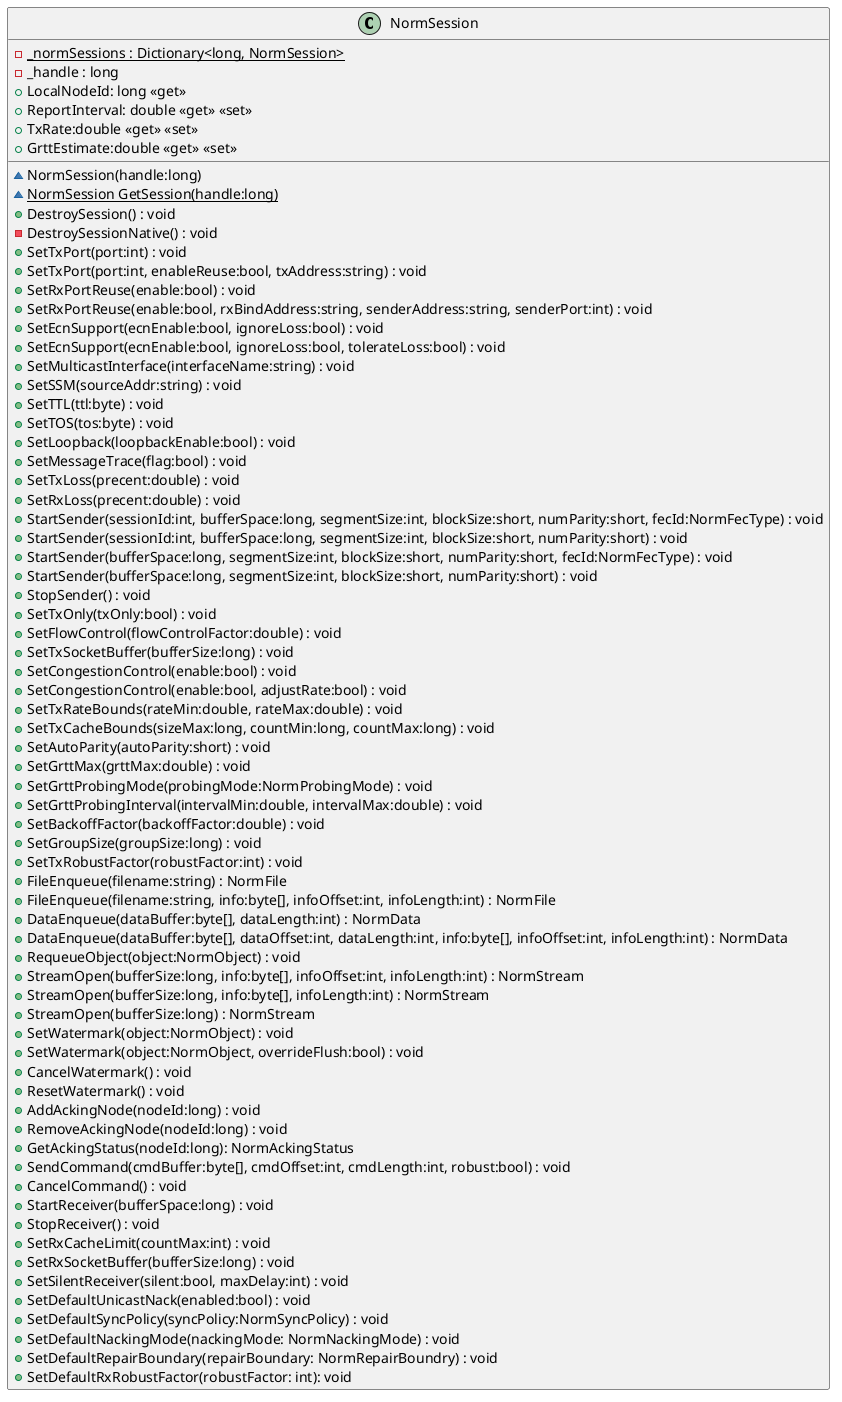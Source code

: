 @startuml
class NormSession {
    {static} -_normSessions : Dictionary<long, NormSession>
    - _handle : long
    ~ NormSession(handle:long)
    {static} ~ NormSession GetSession(handle:long)
    + DestroySession() : void
    - DestroySessionNative() : void
    + LocalNodeId: long <<get>>
    + SetTxPort(port:int) : void
    + SetTxPort(port:int, enableReuse:bool, txAddress:string) : void
    + SetRxPortReuse(enable:bool) : void
    + SetRxPortReuse(enable:bool, rxBindAddress:string, senderAddress:string, senderPort:int) : void
    + SetEcnSupport(ecnEnable:bool, ignoreLoss:bool) : void
    + SetEcnSupport(ecnEnable:bool, ignoreLoss:bool, tolerateLoss:bool) : void
    + SetMulticastInterface(interfaceName:string) : void
    + SetSSM(sourceAddr:string) : void
    + SetTTL(ttl:byte) : void
    + SetTOS(tos:byte) : void
    + SetLoopback(loopbackEnable:bool) : void
    + SetMessageTrace(flag:bool) : void
    + SetTxLoss(precent:double) : void
    + SetRxLoss(precent:double) : void
    + ReportInterval: double <<get>> <<set>>
    + StartSender(sessionId:int, bufferSpace:long, segmentSize:int, blockSize:short, numParity:short, fecId:NormFecType) : void
    + StartSender(sessionId:int, bufferSpace:long, segmentSize:int, blockSize:short, numParity:short) : void
    + StartSender(bufferSpace:long, segmentSize:int, blockSize:short, numParity:short, fecId:NormFecType) : void
    + StartSender(bufferSpace:long, segmentSize:int, blockSize:short, numParity:short) : void
    + StopSender() : void
    + SetTxOnly(txOnly:bool) : void
    + TxRate:double <<get>> <<set>>
    + SetFlowControl(flowControlFactor:double) : void
    + SetTxSocketBuffer(bufferSize:long) : void
    + SetCongestionControl(enable:bool) : void
    + SetCongestionControl(enable:bool, adjustRate:bool) : void
    + SetTxRateBounds(rateMin:double, rateMax:double) : void
    + SetTxCacheBounds(sizeMax:long, countMin:long, countMax:long) : void
    + SetAutoParity(autoParity:short) : void
    + GrttEstimate:double <<get>> <<set>>
    + SetGrttMax(grttMax:double) : void
    + SetGrttProbingMode(probingMode:NormProbingMode) : void
    + SetGrttProbingInterval(intervalMin:double, intervalMax:double) : void
    + SetBackoffFactor(backoffFactor:double) : void
    + SetGroupSize(groupSize:long) : void
    + SetTxRobustFactor(robustFactor:int) : void
    + FileEnqueue(filename:string) : NormFile
    + FileEnqueue(filename:string, info:byte[], infoOffset:int, infoLength:int) : NormFile
    + DataEnqueue(dataBuffer:byte[], dataLength:int) : NormData
    + DataEnqueue(dataBuffer:byte[], dataOffset:int, dataLength:int, info:byte[], infoOffset:int, infoLength:int) : NormData
    + RequeueObject(object:NormObject) : void
    + StreamOpen(bufferSize:long, info:byte[], infoOffset:int, infoLength:int) : NormStream
    + StreamOpen(bufferSize:long, info:byte[], infoLength:int) : NormStream
    + StreamOpen(bufferSize:long) : NormStream
    + SetWatermark(object:NormObject) : void
    + SetWatermark(object:NormObject, overrideFlush:bool) : void
    + CancelWatermark() : void
    + ResetWatermark() : void
    + AddAckingNode(nodeId:long) : void
    + RemoveAckingNode(nodeId:long) : void
    + GetAckingStatus(nodeId:long): NormAckingStatus
    + SendCommand(cmdBuffer:byte[], cmdOffset:int, cmdLength:int, robust:bool) : void
    + CancelCommand() : void
    + StartReceiver(bufferSpace:long) : void
    + StopReceiver() : void
    + SetRxCacheLimit(countMax:int) : void
    + SetRxSocketBuffer(bufferSize:long) : void
    + SetSilentReceiver(silent:bool, maxDelay:int) : void
    + SetDefaultUnicastNack(enabled:bool) : void
    + SetDefaultSyncPolicy(syncPolicy:NormSyncPolicy) : void
    + SetDefaultNackingMode(nackingMode: NormNackingMode) : void
    + SetDefaultRepairBoundary(repairBoundary: NormRepairBoundry) : void
    + SetDefaultRxRobustFactor(robustFactor: int): void
}
@enduml